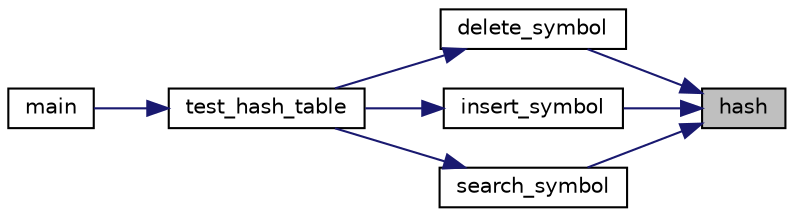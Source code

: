 digraph "hash"
{
 // LATEX_PDF_SIZE
  edge [fontname="Helvetica",fontsize="10",labelfontname="Helvetica",labelfontsize="10"];
  node [fontname="Helvetica",fontsize="10",shape=record];
  rankdir="RL";
  Node1 [label="hash",height=0.2,width=0.4,color="black", fillcolor="grey75", style="filled", fontcolor="black",tooltip=" "];
  Node1 -> Node2 [dir="back",color="midnightblue",fontsize="10",style="solid",fontname="Helvetica"];
  Node2 [label="delete_symbol",height=0.2,width=0.4,color="black", fillcolor="white", style="filled",URL="$ADT_8c.html#a241a0981d96a30cf13c1bd65b79a3dc8",tooltip=" "];
  Node2 -> Node3 [dir="back",color="midnightblue",fontsize="10",style="solid",fontname="Helvetica"];
  Node3 [label="test_hash_table",height=0.2,width=0.4,color="black", fillcolor="white", style="filled",URL="$main_8c.html#a61b668b23f9d1ce9068bff1a47a788de",tooltip=" "];
  Node3 -> Node4 [dir="back",color="midnightblue",fontsize="10",style="solid",fontname="Helvetica"];
  Node4 [label="main",height=0.2,width=0.4,color="black", fillcolor="white", style="filled",URL="$main_8c.html#a3c04138a5bfe5d72780bb7e82a18e627",tooltip=" "];
  Node1 -> Node5 [dir="back",color="midnightblue",fontsize="10",style="solid",fontname="Helvetica"];
  Node5 [label="insert_symbol",height=0.2,width=0.4,color="black", fillcolor="white", style="filled",URL="$ADT_8c.html#a6dcf75b165c5731b136694076b6122c6",tooltip=" "];
  Node5 -> Node3 [dir="back",color="midnightblue",fontsize="10",style="solid",fontname="Helvetica"];
  Node1 -> Node6 [dir="back",color="midnightblue",fontsize="10",style="solid",fontname="Helvetica"];
  Node6 [label="search_symbol",height=0.2,width=0.4,color="black", fillcolor="white", style="filled",URL="$ADT_8c.html#a9219c7b5ae4ce115fdd6657c6541e3bc",tooltip=" "];
  Node6 -> Node3 [dir="back",color="midnightblue",fontsize="10",style="solid",fontname="Helvetica"];
}
